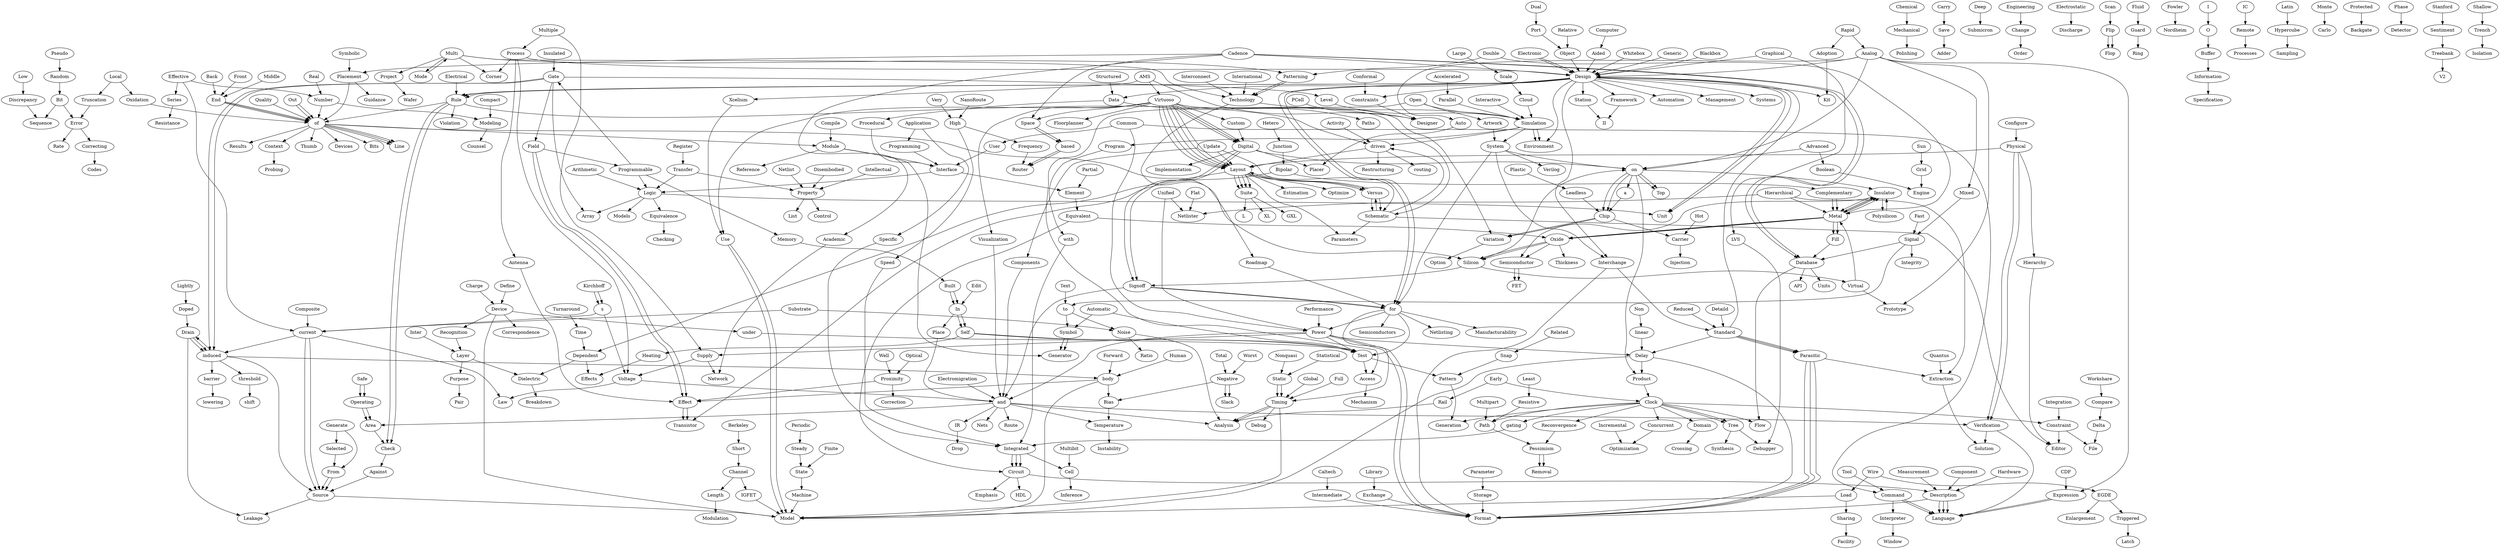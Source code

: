 digraph test {
	ratio="fill";
	ANALOG [label="Analog"];
	AUTO [label="Auto"];
	PLACER [label="Placer"];
	ADVANCED [label="Advanced"];
	BOOLEAN [label="Boolean"];
	ENGINE [label="Engine"];
	ACTIVITY [label="Activity"];
	DRIVEN [label="driven"];
	RESTRUCTURING [label="Restructuring"];
	ON [label="on"];
	CHIP [label="Chip"];
	VARIATION [label="Variation"];
	DESIGN [label="Design"];
	ENVIRONMENT [label="Environment"];
	EXPRESSION [label="Expression"];
	LANGUAGE [label="Language"];
	MIXED [label="Mixed"];
	SIGNAL [label="Signal"];
	AMS [label="AMS"];
	DESIGNER [label="Designer"];
	TOP [label="Top"];
	ACCELERATED [label="Accelerated"];
	PARALLEL [label="Parallel"];
	SIMULATION [label="Simulation"];
	AUTOMATIC [label="Automatic"];
	TEST [label="Test"];
	PATTERN [label="Pattern"];
	GENERATION [label="Generation"];
	VIRTUOSO [label="Virtuoso"];
	USE [label="Use"];
	MODEL [label="Model"];
	XCELIUM [label="Xcelium"];
	APPLICATION [label="Application"];
	PROGRAMMING [label="Programming"];
	INTERFACE [label="Interface"];
	ARITHMETIC [label="Arithmetic"];
	LOGIC [label="Logic"];
	UNIT [label="Unit"];
	SPECIFIC [label="Specific"];
	INTEGRATED [label="Integrated"];
	CIRCUIT [label="Circuit"];
	SYMBOL [label="Symbol"];
	GENERATOR [label="Generator"];
	BLACKBOX [label="Blackbox"];
	BACK [label="Back"];
	END [label="End"];
	OF [label="of"];
	LINE [label="Line"];
	BIT [label="Bit"];
	ERROR [label="Error"];
	RATE [label="Rate"];
	BIPOLAR [label="Bipolar"];
	COMPLEMENTARY [label="Complementary"];
	METAL [label="Metal"];
	OXIDE [label="Oxide"];
	SILICON [label="Silicon"];
	BERKELEY [label="Berkeley"];
	SHORT [label="Short"];
	CHANNEL [label="Channel"];
	IGFET [label="IGFET"];
	BUILT [label="Built"];
	IN [label="In"];
	SELF [label="Self"];
	COMPUTER [label="Computer"];
	AIDED [label="Aided"];
	CADENCE [label="Cadence"];
	ACADEMIC [label="Academic"];
	NETWORK [label="Network"];
	CHECK [label="Check"];
	AGAINST [label="Against"];
	SOURCE [label="Source"];
	CONFORMAL [label="Conformal"];
	CONSTRAINTS [label="Constraints"];
	CLOCK [label="Clock"];
	CONSTRAINT [label="Constraint"];
	FILE [label="File"];
	COMMON [label="Common"];
	COMMAND [label="Command"];
	CONCURRENT [label="Concurrent"];
	OPTIMIZATION [label="Optimization"];
	COMPOSITE [label="Composite"];
	CURRENT [label="current"];
	DOMAIN [label="Domain"];
	CROSSING [label="Crossing"];
	COMPONENT [label="Component"];
	DESCRIPTION [label="Description"];
	FORMAT [label="Format"];
	CHARGE [label="Charge"];
	DEVICE [label="Device"];
	DATABASE [label="Database"];
	API [label="API"];
	SYSTEMS [label="Systems"];
	CALTECH [label="Caltech"];
	INTERMEDIATE [label="Intermediate"];
	CDF [label="CDF"];
	GATING [label="gating"];
	CELL [label="Cell"];
	INTERPRETER [label="Interpreter"];
	WINDOW [label="Window"];
	COMPILE [label="Compile"];
	MODULE [label="Module"];
	LENGTH [label="Length"];
	MODULATION [label="Modulation"];
	CHEMICAL [label="Chemical"];
	MECHANICAL [label="Mechanical"];
	POLISHING [label="Polishing"];
	POWER [label="Power"];
	PLACEMENT [label="Placement"];
	GUIDANCE [label="Guidance"];
	COMPACT [label="Compact"];
	MODELING [label="Modeling"];
	COUNSEL [label="Counsel"];
	CONFIGURE [label="Configure"];
	PHYSICAL [label="Physical"];
	HIERARCHY [label="Hierarchy"];
	PATH [label="Path"];
	PESSIMISM [label="Pessimism"];
	REMOVAL [label="Removal"];
	RECONVERGENCE [label="Reconvergence"];
	CARRY [label="Carry"];
	SAVE [label="Save"];
	ADDER [label="Adder"];
	SPACE [label="Space"];
	BASED [label="based"];
	ROUTER [label="Router"];
	TREE [label="Tree"];
	DEBUGGER [label="Debugger"];
	SYNTHESIS [label="Synthesis"];
	USER [label="User"];
	UNITS [label="Units"];
	DEFINE [label="Define"];
	CORRESPONDENCE [label="Correspondence"];
	FRAMEWORK [label="Framework"];
	II [label="II"];
	FOR [label="for"];
	MANUFACTURABILITY [label="Manufacturability"];
	DRAIN [label="Drain"];
	INDUCED [label="induced"];
	BARRIER [label="barrier"];
	LOWERING [label="lowering"];
	THRESHOLD [label="threshold"];
	SHIFT [label="shift"];
	DOUBLE [label="Double"];
	INSULATOR [label="Insulator"];
	DIGITAL [label="Digital"];
	DUAL [label="Dual"];
	PORT [label="Port"];
	OBJECT [label="Object"];
	DISEMBODIED [label="Disembodied"];
	PROPERTY [label="Property"];
	LIST [label="List"];
	DATA [label="Data"];
	PROCEDURAL [label="Procedural"];
	PATTERNING [label="Patterning"];
	TECHNOLOGY [label="Technology"];
	RULE [label="Rule"];
	RECOGNITION [label="Recognition"];
	LAYER [label="Layer"];
	VIOLATION [label="Violation"];
	DETAILD [label="Detaild"];
	STANDARD [label="Standard"];
	PARASITIC [label="Parasitic"];
	DEEP [label="Deep"];
	SUBMICRON [label="Submicron"];
	UNDER [label="under"];
	CORRECTING [label="Correcting"];
	CODES [label="Codes"];
	EARLY [label="Early"];
	FLOW [label="Flow"];
	ENGINEERING [label="Engineering"];
	CHANGE [label="Change"];
	ORDER [label="Order"];
	EFFECTIVE [label="Effective"];
	ELECTRONIC [label="Electronic"];
	AUTOMATION [label="Automation"];
	INTERCHANGE [label="Interchange"];
	EDIT [label="Edit"];
	PLACE [label="Place"];
	ELECTROMIGRATION [label="Electromigration"];
	AND [label="and"];
	IR [label="IR"];
	DROP [label="Drop"];
	NUMBER [label="Number"];
	BITS [label="Bits"];
	EQUIVALENT [label="Equivalent"];
	THICKNESS [label="Thickness"];
	RAIL [label="Rail"];
	ANALYSIS [label="Analysis"];
	ELECTRICAL [label="Electrical"];
	ELECTROSTATIC [label="Electrostatic"];
	DISCHARGE [label="Discharge"];
	SERIES [label="Series"];
	RESISTANCE [label="Resistance"];
	EGDE [label="EGDE"];
	TRIGGERED [label="Triggered"];
	LATCH [label="Latch"];
	FIELD [label="Field"];
	EFFECT [label="Effect"];
	TRANSISTOR [label="Transistor"];
	FORWARD [label="Forward"];
	BODY [label="body"];
	BIAS [label="Bias"];
	FRONT [label="Front"];
	FLIP [label="Flip"];
	FLOP [label="Flop"];
	FLUID [label="Fluid"];
	GUARD [label="Guard"];
	RING [label="Ring"];
	FOWLER [label="Fowler"];
	NORDHEIM [label="Nordheim"];
	FLAT [label="Flat"];
	NETLISTER [label="Netlister"];
	PROGRAMMABLE [label="Programmable"];
	GATE [label="Gate"];
	ARRAY [label="Array"];
	FAST [label="Fast"];
	FINITE [label="Finite"];
	STATE [label="State"];
	MACHINE [label="Machine"];
	FULL [label="Full"];
	TIMING [label="Timing"];
	GENERIC [label="Generic"];
	MANAGEMENT [label="Management"];
	GRAPHICAL [label="Graphical"];
	STATION [label="Station"];
	GENERATE [label="Generate"];
	FROM [label="From"];
	LEAKAGE [label="Leakage"];
	LVS [label="LVS"];
	LEVEL [label="Level"];
	SELECTED [label="Selected"];
	GLOBAL [label="Global"];
	DEBUG [label="Debug"];
	HETERO [label="Hetero"];
	JUNCTION [label="Junction"];
	HUMAN [label="Human"];
	HOT [label="Hot"];
	CARRIER [label="Carrier"];
	INJECTION [label="Injection"];
	HARDWARE [label="Hardware"];
	EDITOR [label="Editor"];
	HIERARCHICAL [label="Hierarchical"];
	FILL [label="Fill"];
	EXTRACTION [label="Extraction"];
	I [label="I"];
	O [label="O"];
	BUFFER [label="Buffer"];
	INFORMATION [label="Information"];
	SPECIFICATION [label="Specification"];
	INTEGRATION [label="Integration"];
	INTERCONNECT [label="Interconnect"];
	IC [label="IC"];
	REMOTE [label="Remote"];
	PROCESSES [label="Processes"];
	INTERNATIONAL [label="International"];
	ROADMAP [label="Roadmap"];
	SEMICONDUCTORS [label="Semiconductors"];
	ELEMENT [label="Element"];
	INSULATED [label="Insulated"];
	INTER [label="Inter"];
	DIELECTRIC [label="Dielectric"];
	MODELS [label="Models"];
	INCREMENTAL [label="Incremental"];
	INTERACTIVE [label="Interactive"];
	INTELLECTUAL [label="Intellectual"];
	KIRCHHOFF [label="Kirchhoff"];
	S [label="s"];
	LAW [label="Law"];
	VOLTAGE [label="Voltage"];
	LIGHTLY [label="Lightly"];
	DOPED [label="Doped"];
	LAYOUT [label="Layout"];
	DEPENDENT [label="Dependent"];
	EFFECTS [label="Effects"];
	LOW [label="Low"];
	DISCREPANCY [label="Discrepancy"];
	SEQUENCE [label="Sequence"];
	EQUIVALENCE [label="Equivalence"];
	CHECKING [label="Checking"];
	LIBRARY [label="Library"];
	EXCHANGE [label="Exchange"];
	LATIN [label="Latin"];
	HYPERCUBE [label="Hypercube"];
	SAMPLING [label="Sampling"];
	LOCAL [label="Local"];
	OXIDATION [label="Oxidation"];
	PURPOSE [label="Purpose"];
	PAIR [label="Pair"];
	LEAST [label="Least"];
	RESISTIVE [label="Resistive"];
	LARGE [label="Large"];
	SCALE [label="Scale"];
	CLOUD [label="Cloud"];
	LOAD [label="Load"];
	SHARING [label="Sharing"];
	FACILITY [label="Facility"];
	TRUNCATION [label="Truncation"];
	VERSUS [label="Versus"];
	SCHEMATIC [label="Schematic"];
	MULTIBIT [label="Multibit"];
	INFERENCE [label="Inference"];
	MONTE [label="Monte"];
	CARLO [label="Carlo"];
	SEMICONDUCTOR [label="Semiconductor"];
	FET [label="FET"];
	MEASUREMENT [label="Measurement"];
	MIDDLE [label="Middle"];
	MULTI [label="Multi"];
	MODE [label="Mode"];
	CORNER [label="Corner"];
	MULTIPLE [label="Multiple"];
	PROCESS [label="Process"];
	MULTIPART [label="Multipart"];
	PROJECT [label="Project"];
	WAFER [label="Wafer"];
	SUPPLY [label="Supply"];
	NON [label="Non"];
	LINEAR [label="linear"];
	DELAY [label="Delay"];
	NETLIST [label="Netlist"];
	NONQUASI [label="Nonquasi"];
	STATIC [label="Static"];
	NANOROUTE [label="NanoRoute"];
	HIGH [label="High"];
	FREQUENCY [label="Frequency"];
	NEGATIVE [label="Negative"];
	TEMPERATURE [label="Temperature"];
	INSTABILITY [label="Instability"];
	OPEN [label="Open"];
	ACCESS [label="Access"];
	ARTWORK [label="Artwork"];
	SYSTEM [label="System"];
	OUT [label="Out"];
	REFERENCE [label="Reference"];
	CONTEXT [label="Context"];
	PROBING [label="Probing"];
	OPTICAL [label="Optical"];
	PROXIMITY [label="Proximity"];
	CORRECTION [label="Correction"];
	PRODUCT [label="Product"];
	NETLISTING [label="Netlisting"];
	ANTENNA [label="Antenna"];
	PROTECTED [label="Protected"];
	BACKGATE [label="Backgate"];
	KIT [label="Kit"];
	POLYSILICON [label="Polysilicon"];
	ESTIMATION [label="Estimation"];
	PERFORMANCE [label="Performance"];
	AREA [label="Area"];
	ROUTE [label="Route"];
	PSEUDO [label="Pseudo"];
	RANDOM [label="Random"];
	PCELL [label="PCell"];
	PHASE [label="Phase"];
	DETECTOR [label="Detector"];
	PARTIAL [label="Partial"];
	PLASTIC [label="Plastic"];
	LEADLESS [label="Leadless"];
	PARAMETER [label="Parameter"];
	STORAGE [label="Storage"];
	PERIODIC [label="Periodic"];
	STEADY [label="Steady"];
	MEMORY [label="Memory"];
	MECHANISM [label="Mechanism"];
	VERIFICATION [label="Verification"];
	SOLUTION [label="Solution"];
	QUALITY [label="Quality"];
	RESULTS [label="Results"];
	QUANTUS [label="Quantus"];
	RAPID [label="Rapid"];
	ADOPTION [label="Adoption"];
	PROTOTYPE [label="Prototype"];
	REAL [label="Real"];
	RELATIVE [label="Relative"];
	RELATED [label="Related"];
	SNAP [label="Snap"];
	REDUCED [label="Reduced"];
	REGISTER [label="Register"];
	TRANSFER [label="Transfer"];
	THUMB [label="Thumb"];
	SUBSTRATE [label="Substrate"];
	STRUCTURED [label="Structured"];
	PATHS [label="Paths"];
	ROUTING [label="routing"];
	SCAN [label="Scan"];
	SUN [label="Sun"];
	GRID [label="Grid"];
	HEATING [label="Heating"];
	INTEGRITY [label="Integrity"];
	NOISE [label="Noise"];
	TO [label="to"];
	RATIO [label="Ratio"];
	SAFE [label="Safe"];
	OPERATING [label="Operating"];
	A [label="a"];
	SYMBOLIC [label="Symbolic"];
	DEVICES [label="Devices"];
	PROGRAM [label="Program"];
	WITH [label="with"];
	EMPHASIS [label="Emphasis"];
	STANFORD [label="Stanford"];
	SENTIMENT [label="Sentiment"];
	TREEBANK [label="Treebank"];
	V2 [label="V2"];
	STATISTICAL [label="Statistical"];
	SIGNOFF [label="Signoff"];
	SHALLOW [label="Shallow"];
	TRENCH [label="Trench"];
	ISOLATION [label="Isolation"];
	VERILOG [label="Verilog"];
	VIRTUAL [label="Virtual"];
	TURNAROUND [label="Turnaround"];
	TIME [label="Time"];
	TOOL [label="Tool"];
	BREAKDOWN [label="Breakdown"];
	TOTAL [label="Total"];
	SLACK [label="Slack"];
	CONTROL [label="Control"];
	TEXT [label="Text"];
	UPDATE [label="Update"];
	COMPONENTS [label="Components"];
	NETS [label="Nets"];
	PARAMETERS [label="Parameters"];
	UNIFIED [label="Unified"];
	CUSTOM [label="Custom"];
	IMPLEMENTATION [label="Implementation"];
	FLOORPLANNER [label="Floorplanner"];
	VERY [label="Very"];
	SPEED [label="Speed"];
	HDL [label="HDL"];
	VISUALIZATION [label="Visualization"];
	OPTIMIZE [label="Optimize"];
	SUITE [label="Suite"];
	GXL [label="GXL"];
	L [label="L"];
	XL [label="XL"];
	OPTION [label="Option"];
	WORKSHARE [label="Workshare"];
	COMPARE [label="Compare"];
	DELTA [label="Delta"];
	WHITEBOX [label="Whitebox"];
	WIRE [label="Wire"];
	ENLARGEMENT [label="Enlargement"];
	WORST [label="Worst"];
	WELL [label="Well"];
	A -> CHIP;
	ACADEMIC -> NETWORK;
	ACCELERATED -> PARALLEL;
	ACCESS -> MECHANISM;
	ACTIVITY -> DRIVEN;
	ADOPTION -> KIT;
	ADVANCED -> BOOLEAN;
	ADVANCED -> ON;
	AGAINST -> SOURCE;
	AIDED -> DESIGN;
	AMS -> DESIGNER;
	AMS -> VIRTUOSO;
	AMS -> XCELIUM;
	ANALOG -> AUTO;
	ANALOG -> DESIGN;
	ANALOG -> EXPRESSION;
	ANALOG -> MIXED;
	ANALOG -> ON;
	ANALOG -> PROTOTYPE;
	AND -> ANALYSIS;
	AND -> AREA;
	AND -> IR;
	AND -> NETS;
	AND -> ROUTE;
	AND -> TEMPERATURE;
	AND -> VERIFICATION;
	ANTENNA -> EFFECT;
	APPLICATION -> PROGRAMMING;
	APPLICATION -> SPECIFIC;
	AREA -> CHECK;
	ARITHMETIC -> LOGIC;
	ARTWORK -> SYSTEM;
	AUTO -> PLACER;
	AUTOMATIC -> SYMBOL;
	AUTOMATIC -> TEST;
	BACK -> END;
	BARRIER -> LOWERING;
	BASED -> ROUTER;
	BASED -> ROUTER;
	BERKELEY -> SHORT;
	BIAS -> TEMPERATURE;
	BIPOLAR -> COMPLEMENTARY;
	BIPOLAR -> TRANSISTOR;
	BIT -> ERROR;
	BIT -> SEQUENCE;
	BLACKBOX -> DESIGN;
	BODY -> BIAS;
	BODY -> EFFECT;
	BODY -> MODEL;
	BOOLEAN -> ENGINE;
	BUFFER -> INFORMATION;
	BUILT -> IN;
	BUILT -> IN;
	CADENCE -> ACADEMIC;
	CADENCE -> DATABASE;
	CADENCE -> DATABASE;
	CADENCE -> DESIGN;
	CADENCE -> PLACEMENT;
	CADENCE -> SPACE;
	CALTECH -> INTERMEDIATE;
	CARRIER -> INJECTION;
	CARRY -> SAVE;
	CDF -> EXPRESSION;
	CELL -> INFERENCE;
	CHANGE -> ORDER;
	CHANNEL -> IGFET;
	CHANNEL -> LENGTH;
	CHARGE -> DEVICE;
	CHECK -> AGAINST;
	CHEMICAL -> MECHANICAL;
	CHIP -> CARRIER;
	CHIP -> VARIATION;
	CHIP -> VARIATION;
	CIRCUIT -> DESCRIPTION;
	CIRCUIT -> EMPHASIS;
	CIRCUIT -> HDL;
	CLOCK -> CONCURRENT;
	CLOCK -> CONSTRAINT;
	CLOCK -> DOMAIN;
	CLOCK -> FLOW;
	CLOCK -> GATING;
	CLOCK -> GENERATION;
	CLOCK -> PATH;
	CLOCK -> RECONVERGENCE;
	CLOCK -> TREE;
	CLOCK -> TREE;
	CLOUD -> SIMULATION;
	COMMAND -> INTERPRETER;
	COMMAND -> LANGUAGE;
	COMMAND -> LANGUAGE;
	COMMON -> COMMAND;
	COMMON -> POWER;
	COMMON -> USER;
	COMPACT -> MODELING;
	COMPARE -> DELTA;
	COMPILE -> MODULE;
	COMPLEMENTARY -> METAL;
	COMPLEMENTARY -> METAL;
	COMPONENT -> DESCRIPTION;
	COMPONENTS -> AND;
	COMPOSITE -> CURRENT;
	COMPUTER -> AIDED;
	CONCURRENT -> OPTIMIZATION;
	CONFIGURE -> PHYSICAL;
	CONFORMAL -> CONSTRAINTS;
	CONSTRAINT -> EDITOR;
	CONSTRAINT -> FILE;
	CONSTRAINTS -> DESIGNER;
	CONTEXT -> PROBING;
	CORRECTING -> CODES;
	CURRENT -> INDUCED;
	CURRENT -> LAW;
	CURRENT -> SOURCE;
	CURRENT -> SOURCE;
	CUSTOM -> DIGITAL;
	DATA -> PATHS;
	DATA -> PROCEDURAL;
	DATABASE -> API;
	DATABASE -> FLOW;
	DATABASE -> UNITS;
	DEEP -> SUBMICRON;
	DEFINE -> DEVICE;
	DELAY -> FORMAT;
	DELAY -> MODEL;
	DELAY -> PRODUCT;
	DELTA -> FILE;
	DEPENDENT -> DIELECTRIC;
	DEPENDENT -> EFFECTS;
	DESCRIPTION -> FORMAT;
	DESCRIPTION -> LANGUAGE;
	DESCRIPTION -> LANGUAGE;
	DESCRIPTION -> LANGUAGE;
	DESIGN -> AUTOMATION;
	DESIGN -> CONSTRAINTS;
	DESIGN -> DATA;
	DESIGN -> ENVIRONMENT;
	DESIGN -> FOR;
	DESIGN -> FOR;
	DESIGN -> FRAMEWORK;
	DESIGN -> INTERCHANGE;
	DESIGN -> KIT;
	DESIGN -> MANAGEMENT;
	DESIGN -> RULE;
	DESIGN -> RULE;
	DESIGN -> RULE;
	DESIGN -> STATION;
	DESIGN -> SYSTEMS;
	DESIGN -> UNIT;
	DESIGN -> UNIT;
	DETAILD -> STANDARD;
	DEVICE -> CORRESPONDENCE;
	DEVICE -> MODEL;
	DEVICE -> RECOGNITION;
	DEVICE -> UNDER;
	DIELECTRIC -> BREAKDOWN;
	DIGITAL -> IMPLEMENTATION;
	DIGITAL -> ON;
	DIGITAL -> PLACER;
	DIGITAL -> SIGNOFF;
	DIGITAL -> SIGNOFF;
	DISCREPANCY -> SEQUENCE;
	DISEMBODIED -> PROPERTY;
	DOMAIN -> CROSSING;
	DOPED -> DRAIN;
	DOUBLE -> METAL;
	DOUBLE -> PATTERNING;
	DRAIN -> INDUCED;
	DRAIN -> INDUCED;
	DRAIN -> LEAKAGE;
	DRIVEN -> LAYOUT;
	DRIVEN -> RESTRUCTURING;
	DRIVEN -> ROUTING;
	DUAL -> PORT;
	EARLY -> CLOCK;
	EARLY -> RAIL;
	EDIT -> IN;
	EFFECT -> TRANSISTOR;
	EFFECT -> TRANSISTOR;
	EFFECTIVE -> CURRENT;
	EFFECTIVE -> NUMBER;
	EFFECTIVE -> SERIES;
	EGDE -> ENLARGEMENT;
	EGDE -> TRIGGERED;
	ELECTRICAL -> RULE;
	ELECTROMIGRATION -> AND;
	ELECTRONIC -> DESIGN;
	ELECTRONIC -> DESIGN;
	ELECTROSTATIC -> DISCHARGE;
	ELEMENT -> EQUIVALENT;
	END -> OF;
	END -> OF;
	END -> OF;
	ENGINEERING -> CHANGE;
	EQUIVALENCE -> CHECKING;
	EQUIVALENT -> CIRCUIT;
	EQUIVALENT -> OXIDE;
	ERROR -> CORRECTING;
	ERROR -> RATE;
	EXCHANGE -> FORMAT;
	EXPRESSION -> LANGUAGE;
	EXPRESSION -> LANGUAGE;
	EXTRACTION -> SOLUTION;
	FAST -> SIGNAL;
	FIELD -> EFFECT;
	FIELD -> EFFECT;
	FIELD -> PROGRAMMABLE;
	FILL -> DATABASE;
	FINITE -> STATE;
	FLAT -> NETLISTER;
	FLIP -> FLOP;
	FLIP -> FLOP;
	FLUID -> GUARD;
	FOR -> MANUFACTURABILITY;
	FOR -> NETLISTING;
	FOR -> POWER;
	FOR -> SEMICONDUCTORS;
	FOR -> TEST;
	FOR -> TIMING;
	FORWARD -> BODY;
	FOWLER -> NORDHEIM;
	FRAMEWORK -> II;
	FREQUENCY -> ROUTER;
	FROM -> SOURCE;
	FROM -> SOURCE;
	FRONT -> END;
	FULL -> TIMING;
	GATE -> ARRAY;
	GATE -> FIELD;
	GATE -> INDUCED;
	GATE -> INDUCED;
	GATE -> LEVEL;
	GATING -> INTEGRATED;
	GENERATE -> FROM;
	GENERATE -> SELECTED;
	GENERIC -> DESIGN;
	GLOBAL -> TIMING;
	GRAPHICAL -> DESIGN;
	GRAPHICAL -> LVS;
	GRID -> ENGINE;
	GUARD -> RING;
	HARDWARE -> DESCRIPTION;
	HEATING -> EFFECTS;
	HETERO -> JUNCTION;
	HIERARCHICAL -> EXTRACTION;
	HIERARCHICAL -> METAL;
	HIERARCHICAL -> NETLISTER;
	HIERARCHY -> EDITOR;
	HIGH -> FREQUENCY;
	HIGH -> SPEED;
	HOT -> CARRIER;
	HUMAN -> BODY;
	HYPERCUBE -> SAMPLING;
	I -> O;
	IC -> REMOTE;
	IGFET -> MODEL;
	IN -> PLACE;
	IN -> SELF;
	IN -> SELF;
	INCREMENTAL -> OPTIMIZATION;
	INDUCED -> BARRIER;
	INDUCED -> BODY;
	INDUCED -> DRAIN;
	INDUCED -> SOURCE;
	INDUCED -> THRESHOLD;
	INFORMATION -> SPECIFICATION;
	INSULATED -> GATE;
	INSULATOR -> METAL;
	INSULATOR -> METAL;
	INSULATOR -> POLYSILICON;
	INSULATOR -> SEMICONDUCTOR;
	INTEGRATED -> CELL;
	INTEGRATED -> CIRCUIT;
	INTEGRATED -> CIRCUIT;
	INTEGRATED -> CIRCUIT;
	INTEGRATION -> CONSTRAINT;
	INTELLECTUAL -> PROPERTY;
	INTER -> LAYER;
	INTERACTIVE -> SIMULATION;
	INTERCHANGE -> FORMAT;
	INTERCHANGE -> STANDARD;
	INTERCONNECT -> TECHNOLOGY;
	INTERFACE -> ELEMENT;
	INTERFACE -> LOGIC;
	INTERMEDIATE -> FORMAT;
	INTERNATIONAL -> TECHNOLOGY;
	INTERPRETER -> WINDOW;
	IR -> DROP;
	JUNCTION -> BIPOLAR;
	KIRCHHOFF -> S;
	KIRCHHOFF -> S;
	LARGE -> SCALE;
	LATIN -> HYPERCUBE;
	LAYER -> DIELECTRIC;
	LAYER -> PURPOSE;
	LAYOUT -> DEPENDENT;
	LAYOUT -> ESTIMATION;
	LAYOUT -> OPTIMIZE;
	LAYOUT -> PARAMETERS;
	LAYOUT -> SUITE;
	LAYOUT -> SUITE;
	LAYOUT -> SUITE;
	LAYOUT -> SUITE;
	LAYOUT -> VERSUS;
	LAYOUT -> VERSUS;
	LEADLESS -> CHIP;
	LEAST -> RESISTIVE;
	LENGTH -> MODULATION;
	LEVEL -> SIMULATION;
	LIBRARY -> EXCHANGE;
	LIGHTLY -> DOPED;
	LINEAR -> DELAY;
	LOAD -> MODEL;
	LOAD -> SHARING;
	LOCAL -> OXIDATION;
	LOCAL -> TRUNCATION;
	LOGIC -> ARRAY;
	LOGIC -> EQUIVALENCE;
	LOGIC -> MODELS;
	LOGIC -> UNIT;
	LOW -> DISCREPANCY;
	LVS -> DEBUGGER;
	MACHINE -> MODEL;
	MEASUREMENT -> DESCRIPTION;
	MECHANICAL -> POLISHING;
	MEMORY -> BUILT;
	METAL -> FILL;
	METAL -> FILL;
	METAL -> INSULATOR;
	METAL -> INSULATOR;
	METAL -> INSULATOR;
	METAL -> OXIDE;
	METAL -> OXIDE;
	METAL -> OXIDE;
	MIDDLE -> END;
	MIXED -> SIGNAL;
	MODE -> MULTI;
	MODELING -> COUNSEL;
	MODULE -> GENERATOR;
	MODULE -> INTERFACE;
	MODULE -> REFERENCE;
	MONTE -> CARLO;
	MULTI -> CORNER;
	MULTI -> MODE;
	MULTI -> PATTERNING;
	MULTI -> PROJECT;
	MULTI -> TECHNOLOGY;
	MULTIBIT -> CELL;
	MULTIPART -> PATH;
	MULTIPLE -> PROCESS;
	MULTIPLE -> SUPPLY;
	NANOROUTE -> HIGH;
	NEGATIVE -> BIAS;
	NEGATIVE -> SLACK;
	NEGATIVE -> SLACK;
	NETLIST -> PROPERTY;
	NOISE -> ANALYSIS;
	NOISE -> RATIO;
	NON -> LINEAR;
	NONQUASI -> STATIC;
	NUMBER -> MODELING;
	NUMBER -> OF;
	O -> BUFFER;
	OBJECT -> DESIGN;
	OF -> BITS;
	OF -> CONTEXT;
	OF -> DEVICES;
	OF -> LINE;
	OF -> LINE;
	OF -> LINE;
	OF -> MODULE;
	OF -> RESULTS;
	OF -> SILICON;
	OF -> THUMB;
	ON -> A;
	ON -> CHIP;
	ON -> CHIP;
	ON -> INSULATOR;
	ON -> PRODUCT;
	ON -> TOP;
	ON -> TOP;
	OPEN -> ACCESS;
	OPEN -> ARTWORK;
	OPEN -> SIMULATION;
	OPERATING -> AREA;
	OPERATING -> AREA;
	OPTICAL -> PROXIMITY;
	OUT -> OF;
	OUT -> OF;
	OXIDATION -> OF;
	OXIDE -> SEMICONDUCTOR;
	OXIDE -> SILICON;
	OXIDE -> SILICON;
	OXIDE -> THICKNESS;
	PARALLEL -> SIMULATION;
	PARAMETER -> STORAGE;
	PARASITIC -> EXTRACTION;
	PARASITIC -> FORMAT;
	PARASITIC -> FORMAT;
	PARASITIC -> FORMAT;
	PARTIAL -> ELEMENT;
	PATH -> PESSIMISM;
	PATTERN -> GENERATION;
	PATTERNING -> TECHNOLOGY;
	PATTERNING -> TECHNOLOGY;
	PCELL -> DESIGNER;
	PERFORMANCE -> POWER;
	PERIODIC -> STEADY;
	PESSIMISM -> REMOVAL;
	PESSIMISM -> REMOVAL;
	PHASE -> DETECTOR;
	PHYSICAL -> HIERARCHY;
	PHYSICAL -> LAYOUT;
	PHYSICAL -> VERIFICATION;
	PHYSICAL -> VERIFICATION;
	PLACE -> AND;
	PLACEMENT -> GUIDANCE;
	PLACEMENT -> OF;
	PLASTIC -> LEADLESS;
	POLYSILICON -> INSULATOR;
	PORT -> OBJECT;
	POWER -> AND;
	POWER -> DELAY;
	POWER -> FORMAT;
	POWER -> FORMAT;
	POWER -> SUPPLY;
	POWER -> TEST;
	PROCEDURAL -> INTERFACE;
	PROCESS -> ANTENNA;
	PROCESS -> CORNER;
	PROCESS -> DESIGN;
	PROCESS -> VOLTAGE;
	PRODUCT -> CLOCK;
	PROGRAM -> WITH;
	PROGRAMMABLE -> GATE;
	PROGRAMMABLE -> LOGIC;
	PROGRAMMABLE -> MEMORY;
	PROGRAMMING -> INTERFACE;
	PROJECT -> WAFER;
	PROPERTY -> CONTROL;
	PROPERTY -> LIST;
	PROTECTED -> BACKGATE;
	PROXIMITY -> CORRECTION;
	PROXIMITY -> EFFECT;
	PSEUDO -> RANDOM;
	PURPOSE -> PAIR;
	QUALITY -> OF;
	QUANTUS -> EXTRACTION;
	RAIL -> ANALYSIS;
	RANDOM -> BIT;
	RAPID -> ADOPTION;
	RAPID -> ANALOG;
	REAL -> NUMBER;
	RECOGNITION -> LAYER;
	RECONVERGENCE -> PESSIMISM;
	REDUCED -> STANDARD;
	REGISTER -> TRANSFER;
	RELATED -> SNAP;
	RELATIVE -> OBJECT;
	REMOTE -> PROCESSES;
	RESISTIVE -> PATH;
	ROADMAP -> FOR;
	RULE -> CHECK;
	RULE -> CHECK;
	RULE -> DRIVEN;
	RULE -> OF;
	RULE -> VIOLATION;
	S -> CURRENT;
	S -> VOLTAGE;
	SAFE -> OPERATING;
	SAFE -> OPERATING;
	SAVE -> ADDER;
	SCALE -> CLOUD;
	SCAN -> FLIP;
	SCHEMATIC -> DRIVEN;
	SCHEMATIC -> EDITOR;
	SCHEMATIC -> PARAMETERS;
	SCHEMATIC -> VERSUS;
	SELECTED -> FROM;
	SELF -> HEATING;
	SELF -> TEST;
	SELF -> TEST;
	SEMICONDUCTOR -> FET;
	SEMICONDUCTOR -> FET;
	SENTIMENT -> TREEBANK;
	SERIES -> RESISTANCE;
	SHALLOW -> TRENCH;
	SHARING -> FACILITY;
	SHORT -> CHANNEL;
	SIGNAL -> DATABASE;
	SIGNAL -> INTEGRITY;
	SIGNAL -> TO;
	SIGNOFF -> AND;
	SIGNOFF -> FOR;
	SIGNOFF -> FOR;
	SILICON -> ON;
	SILICON -> SIGNOFF;
	SILICON -> VIRTUAL;
	SIMULATION -> DRIVEN;
	SIMULATION -> ENVIRONMENT;
	SIMULATION -> ENVIRONMENT;
	SIMULATION -> PROGRAM;
	SIMULATION -> SYSTEM;
	SNAP -> PATTERN;
	SOURCE -> LEAKAGE;
	SOURCE -> MODEL;
	SPACE -> BASED;
	SPACE -> BASED;
	SPECIFIC -> INTEGRATED;
	SPEED -> INTEGRATED;
	STANDARD -> DELAY;
	STANDARD -> DESIGN;
	STANDARD -> PARASITIC;
	STANDARD -> PARASITIC;
	STANDARD -> PARASITIC;
	STANFORD -> SENTIMENT;
	STATE -> MACHINE;
	STATIC -> TIMING;
	STATIC -> TIMING;
	STATION -> II;
	STATISTICAL -> STATIC;
	STEADY -> STATE;
	STORAGE -> FORMAT;
	STRUCTURED -> DATA;
	SUBSTRATE -> CURRENT;
	SUBSTRATE -> NOISE;
	SUITE -> GXL;
	SUITE -> L;
	SUITE -> XL;
	SUN -> GRID;
	SUPPLY -> NETWORK;
	SUPPLY -> VOLTAGE;
	SYMBOL -> GENERATOR;
	SYMBOL -> GENERATOR;
	SYMBOLIC -> PLACEMENT;
	SYSTEM -> FOR;
	SYSTEM -> INTERCHANGE;
	SYSTEM -> ON;
	SYSTEM -> VERILOG;
	TECHNOLOGY -> ROADMAP;
	TECHNOLOGY -> SIMULATION;
	TEMPERATURE -> INSTABILITY;
	TEST -> ACCESS;
	TEST -> PATTERN;
	TEXT -> TO;
	THRESHOLD -> SHIFT;
	TIME -> DEPENDENT;
	TIMING -> ANALYSIS;
	TIMING -> ANALYSIS;
	TIMING -> DEBUG;
	TIMING -> MODEL;
	TO -> NOISE;
	TO -> SYMBOL;
	TOOL -> COMMAND;
	TOTAL -> NEGATIVE;
	TRANSFER -> LOGIC;
	TRANSFER -> PROPERTY;
	TREE -> DEBUGGER;
	TREE -> SYNTHESIS;
	TREEBANK -> V2;
	TRENCH -> ISOLATION;
	TRIGGERED -> LATCH;
	TRUNCATION -> ERROR;
	TURNAROUND -> TIME;
	UNDER -> TEST;
	UNIFIED -> NETLISTER;
	UNIFIED -> POWER;
	UPDATE -> COMPONENTS;
	UPDATE -> LAYOUT;
	UPDATE -> SCHEMATIC;
	USE -> MODEL;
	USE -> MODEL;
	USER -> INTERFACE;
	VARIATION -> OPTION;
	VERIFICATION -> LANGUAGE;
	VERIFICATION -> SOLUTION;
	VERSUS -> LAYOUT;
	VERSUS -> SCHEMATIC;
	VERSUS -> SCHEMATIC;
	VERY -> HIGH;
	VIRTUAL -> METAL;
	VIRTUAL -> PROTOTYPE;
	VIRTUOSO -> CUSTOM;
	VIRTUOSO -> DIGITAL;
	VIRTUOSO -> DIGITAL;
	VIRTUOSO -> DIGITAL;
	VIRTUOSO -> FLOORPLANNER;
	VIRTUOSO -> LAYOUT;
	VIRTUOSO -> LAYOUT;
	VIRTUOSO -> LAYOUT;
	VIRTUOSO -> LAYOUT;
	VIRTUOSO -> LAYOUT;
	VIRTUOSO -> SCHEMATIC;
	VIRTUOSO -> SPACE;
	VIRTUOSO -> USE;
	VIRTUOSO -> VARIATION;
	VIRTUOSO -> VISUALIZATION;
	VISUALIZATION -> AND;
	VOLTAGE -> AND;
	VOLTAGE -> LAW;
	WELL -> PROXIMITY;
	WHITEBOX -> DESIGN;
	WIRE -> EGDE;
	WIRE -> LOAD;
	WITH -> INTEGRATED;
	WORKSHARE -> COMPARE;
	WORST -> NEGATIVE;
	XCELIUM -> USE;
}
